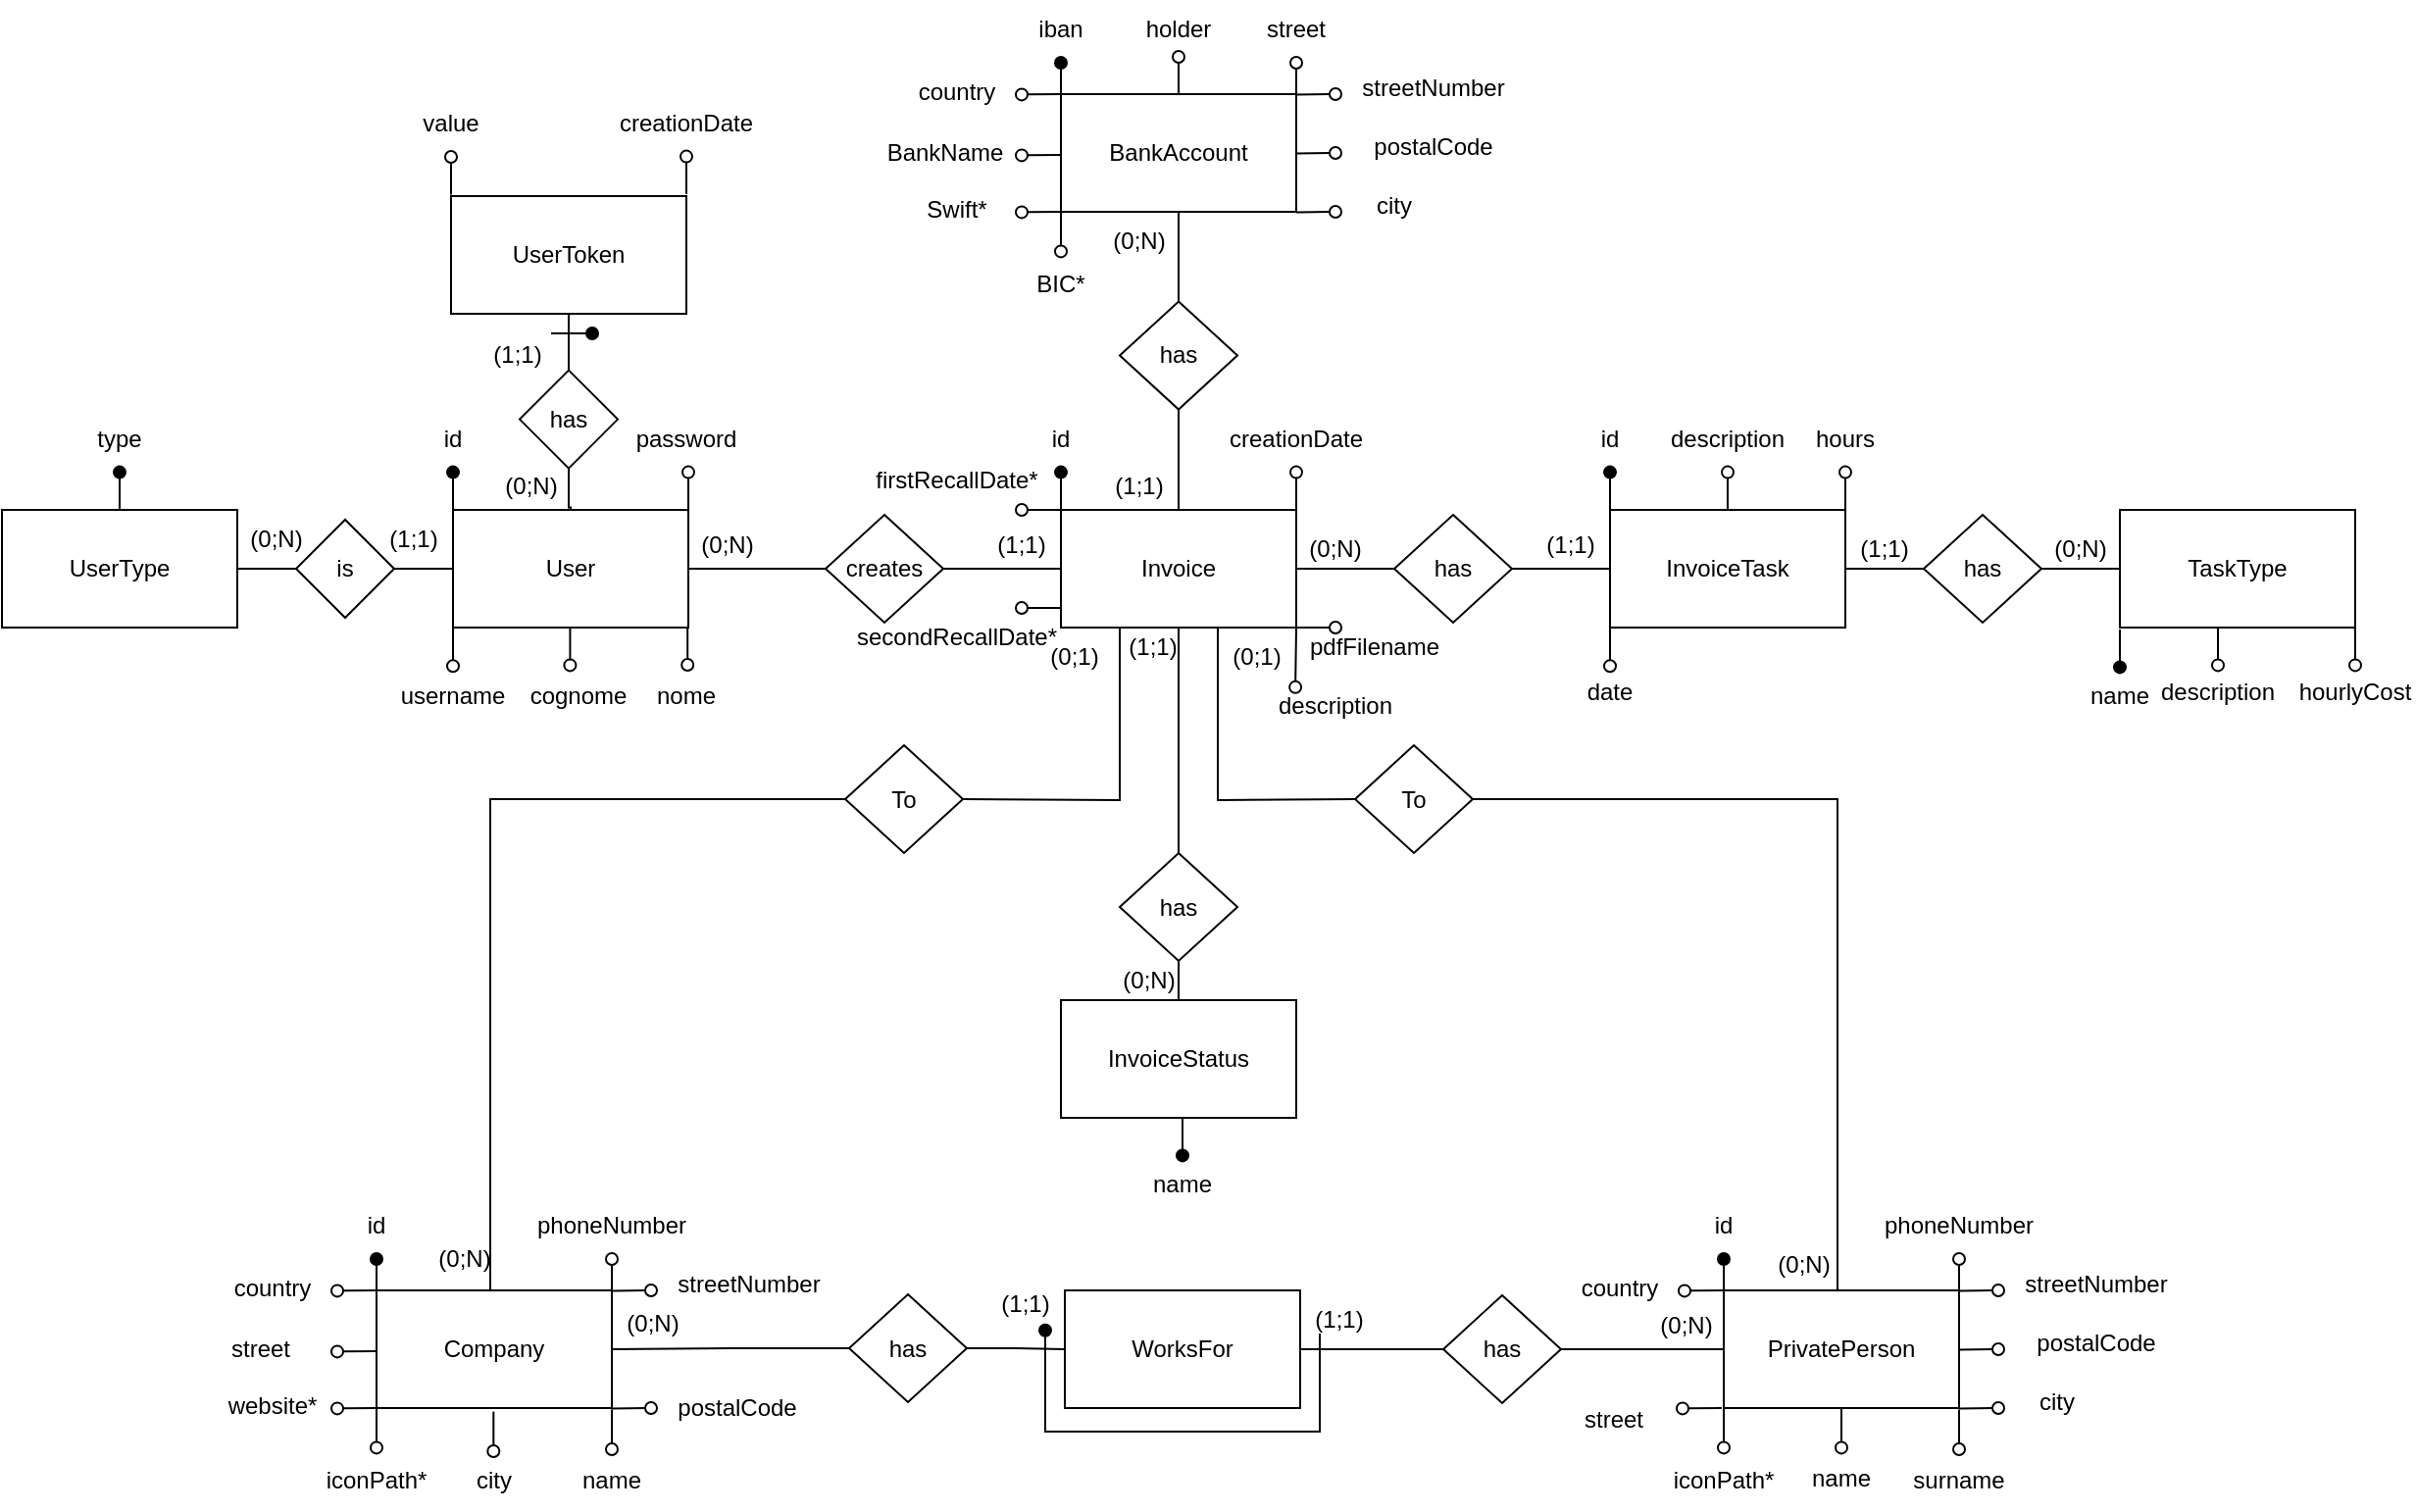 <mxfile version="20.4.0" type="device"><diagram id="39ccf6pMb1lIt7YczoXp" name="Page-1"><mxGraphModel dx="2118" dy="1156" grid="0" gridSize="10" guides="1" tooltips="1" connect="1" arrows="1" fold="1" page="0" pageScale="1" pageWidth="827" pageHeight="1169" math="0" shadow="0"><root><mxCell id="0"/><mxCell id="1" parent="0"/><mxCell id="br3mwQHxHG1i1GsJMG1j-62" value="" style="endArrow=oval;html=1;rounded=0;startArrow=none;startFill=0;endFill=1;" parent="1" edge="1"><mxGeometry width="50" height="50" relative="1" as="geometry"><mxPoint x="240" y="1.137e-13" as="sourcePoint"/><mxPoint x="240" y="-19.2" as="targetPoint"/></mxGeometry></mxCell><mxCell id="br3mwQHxHG1i1GsJMG1j-63" value="id" style="text;html=1;strokeColor=none;fillColor=none;align=center;verticalAlign=middle;whiteSpace=wrap;rounded=0;" parent="1" vertex="1"><mxGeometry x="210" y="-51.2" width="60" height="30" as="geometry"/></mxCell><mxCell id="br3mwQHxHG1i1GsJMG1j-64" value="" style="endArrow=oval;html=1;rounded=0;startArrow=none;startFill=0;endFill=0;" parent="1" edge="1"><mxGeometry width="50" height="50" relative="1" as="geometry"><mxPoint x="300" y="1.137e-13" as="sourcePoint"/><mxPoint x="300" y="-19.2" as="targetPoint"/></mxGeometry></mxCell><mxCell id="br3mwQHxHG1i1GsJMG1j-65" value="description" style="text;html=1;strokeColor=none;fillColor=none;align=center;verticalAlign=middle;whiteSpace=wrap;rounded=0;" parent="1" vertex="1"><mxGeometry x="270" y="-51.2" width="60" height="30" as="geometry"/></mxCell><mxCell id="br3mwQHxHG1i1GsJMG1j-66" value="" style="endArrow=oval;html=1;rounded=0;startArrow=none;startFill=0;endFill=0;" parent="1" edge="1"><mxGeometry width="50" height="50" relative="1" as="geometry"><mxPoint x="360.0" y="1.137e-13" as="sourcePoint"/><mxPoint x="360.0" y="-19.2" as="targetPoint"/></mxGeometry></mxCell><mxCell id="br3mwQHxHG1i1GsJMG1j-67" value="hours" style="text;html=1;strokeColor=none;fillColor=none;align=center;verticalAlign=middle;whiteSpace=wrap;rounded=0;" parent="1" vertex="1"><mxGeometry x="330" y="-51.2" width="60" height="30" as="geometry"/></mxCell><mxCell id="br3mwQHxHG1i1GsJMG1j-1" value="User" style="rounded=0;whiteSpace=wrap;html=1;" parent="1" vertex="1"><mxGeometry x="-350" width="120" height="60" as="geometry"/></mxCell><mxCell id="br3mwQHxHG1i1GsJMG1j-2" value="Invoice" style="rounded=0;whiteSpace=wrap;html=1;" parent="1" vertex="1"><mxGeometry x="-40" width="120" height="60" as="geometry"/></mxCell><mxCell id="br3mwQHxHG1i1GsJMG1j-83" value="" style="edgeStyle=orthogonalEdgeStyle;rounded=0;orthogonalLoop=1;jettySize=auto;html=1;startArrow=none;startFill=0;endArrow=none;endFill=0;" parent="1" source="br3mwQHxHG1i1GsJMG1j-5" target="br3mwQHxHG1i1GsJMG1j-81" edge="1"><mxGeometry relative="1" as="geometry"/></mxCell><mxCell id="br3mwQHxHG1i1GsJMG1j-5" value="TaskType" style="rounded=0;whiteSpace=wrap;html=1;" parent="1" vertex="1"><mxGeometry x="500" width="120" height="60" as="geometry"/></mxCell><mxCell id="br3mwQHxHG1i1GsJMG1j-8" value="BankAccount" style="rounded=0;whiteSpace=wrap;html=1;" parent="1" vertex="1"><mxGeometry x="-40" y="-212" width="120" height="60" as="geometry"/></mxCell><mxCell id="br3mwQHxHG1i1GsJMG1j-84" value="" style="edgeStyle=orthogonalEdgeStyle;rounded=0;orthogonalLoop=1;jettySize=auto;html=1;startArrow=none;startFill=0;endArrow=none;endFill=0;" parent="1" source="br3mwQHxHG1i1GsJMG1j-11" target="br3mwQHxHG1i1GsJMG1j-81" edge="1"><mxGeometry relative="1" as="geometry"/></mxCell><mxCell id="br3mwQHxHG1i1GsJMG1j-11" value="InvoiceTask" style="rounded=0;whiteSpace=wrap;html=1;" parent="1" vertex="1"><mxGeometry x="240" width="120" height="60" as="geometry"/></mxCell><mxCell id="br3mwQHxHG1i1GsJMG1j-15" value="UserType" style="rounded=0;whiteSpace=wrap;html=1;" parent="1" vertex="1"><mxGeometry x="-580" width="120" height="60" as="geometry"/></mxCell><mxCell id="br3mwQHxHG1i1GsJMG1j-38" value="" style="edgeStyle=orthogonalEdgeStyle;rounded=0;orthogonalLoop=1;jettySize=auto;html=1;startArrow=none;startFill=0;endArrow=none;endFill=0;" parent="1" source="br3mwQHxHG1i1GsJMG1j-17" target="br3mwQHxHG1i1GsJMG1j-33" edge="1"><mxGeometry relative="1" as="geometry"/></mxCell><mxCell id="br3mwQHxHG1i1GsJMG1j-17" value="UserToken" style="rounded=0;whiteSpace=wrap;html=1;" parent="1" vertex="1"><mxGeometry x="-351" y="-160" width="120" height="60" as="geometry"/></mxCell><mxCell id="br3mwQHxHG1i1GsJMG1j-23" value="" style="endArrow=none;html=1;rounded=0;startArrow=oval;startFill=1;endFill=0;" parent="1" edge="1"><mxGeometry width="50" height="50" relative="1" as="geometry"><mxPoint x="-279" y="-90" as="sourcePoint"/><mxPoint x="-300" y="-90" as="targetPoint"/><Array as="points"/></mxGeometry></mxCell><mxCell id="br3mwQHxHG1i1GsJMG1j-24" value="" style="endArrow=oval;html=1;rounded=0;startArrow=none;startFill=0;endFill=0;" parent="1" edge="1"><mxGeometry width="50" height="50" relative="1" as="geometry"><mxPoint x="-351" y="-160.8" as="sourcePoint"/><mxPoint x="-351" y="-180" as="targetPoint"/></mxGeometry></mxCell><mxCell id="br3mwQHxHG1i1GsJMG1j-25" value="value" style="text;html=1;strokeColor=none;fillColor=none;align=center;verticalAlign=middle;whiteSpace=wrap;rounded=0;" parent="1" vertex="1"><mxGeometry x="-381" y="-212" width="60" height="30" as="geometry"/></mxCell><mxCell id="br3mwQHxHG1i1GsJMG1j-26" value="" style="endArrow=oval;html=1;rounded=0;startArrow=none;startFill=0;endFill=0;" parent="1" edge="1"><mxGeometry width="50" height="50" relative="1" as="geometry"><mxPoint x="-231" y="-161.0" as="sourcePoint"/><mxPoint x="-231" y="-180.2" as="targetPoint"/></mxGeometry></mxCell><mxCell id="br3mwQHxHG1i1GsJMG1j-27" value="creationDate" style="text;html=1;strokeColor=none;fillColor=none;align=center;verticalAlign=middle;whiteSpace=wrap;rounded=0;" parent="1" vertex="1"><mxGeometry x="-261" y="-212.2" width="60" height="30" as="geometry"/></mxCell><mxCell id="br3mwQHxHG1i1GsJMG1j-28" value="" style="endArrow=oval;html=1;rounded=0;startArrow=none;startFill=0;endFill=1;" parent="1" edge="1"><mxGeometry width="50" height="50" relative="1" as="geometry"><mxPoint x="-520" y="5.684e-14" as="sourcePoint"/><mxPoint x="-520" y="-19.2" as="targetPoint"/></mxGeometry></mxCell><mxCell id="br3mwQHxHG1i1GsJMG1j-29" value="type" style="text;html=1;strokeColor=none;fillColor=none;align=center;verticalAlign=middle;whiteSpace=wrap;rounded=0;" parent="1" vertex="1"><mxGeometry x="-550" y="-51.2" width="60" height="30" as="geometry"/></mxCell><mxCell id="br3mwQHxHG1i1GsJMG1j-31" value="" style="edgeStyle=orthogonalEdgeStyle;rounded=0;orthogonalLoop=1;jettySize=auto;html=1;startArrow=none;startFill=0;endArrow=none;endFill=0;" parent="1" source="br3mwQHxHG1i1GsJMG1j-30" target="br3mwQHxHG1i1GsJMG1j-15" edge="1"><mxGeometry relative="1" as="geometry"/></mxCell><mxCell id="br3mwQHxHG1i1GsJMG1j-32" value="" style="edgeStyle=orthogonalEdgeStyle;rounded=0;orthogonalLoop=1;jettySize=auto;html=1;startArrow=none;startFill=0;endArrow=none;endFill=0;" parent="1" source="br3mwQHxHG1i1GsJMG1j-30" target="br3mwQHxHG1i1GsJMG1j-1" edge="1"><mxGeometry relative="1" as="geometry"/></mxCell><mxCell id="br3mwQHxHG1i1GsJMG1j-30" value="is" style="rhombus;whiteSpace=wrap;html=1;" parent="1" vertex="1"><mxGeometry x="-430" y="5" width="50" height="50" as="geometry"/></mxCell><mxCell id="br3mwQHxHG1i1GsJMG1j-34" value="" style="edgeStyle=orthogonalEdgeStyle;rounded=0;orthogonalLoop=1;jettySize=auto;html=1;startArrow=none;startFill=0;endArrow=none;endFill=0;" parent="1" source="br3mwQHxHG1i1GsJMG1j-33" target="br3mwQHxHG1i1GsJMG1j-1" edge="1"><mxGeometry relative="1" as="geometry"/></mxCell><mxCell id="br3mwQHxHG1i1GsJMG1j-33" value="has" style="rhombus;whiteSpace=wrap;html=1;" parent="1" vertex="1"><mxGeometry x="-316" y="-71.2" width="50" height="50" as="geometry"/></mxCell><mxCell id="br3mwQHxHG1i1GsJMG1j-39" value="" style="endArrow=oval;html=1;rounded=0;startArrow=none;startFill=0;endFill=1;" parent="1" edge="1"><mxGeometry width="50" height="50" relative="1" as="geometry"><mxPoint x="-350" y="5.684e-14" as="sourcePoint"/><mxPoint x="-350" y="-19.2" as="targetPoint"/></mxGeometry></mxCell><mxCell id="br3mwQHxHG1i1GsJMG1j-40" value="id" style="text;html=1;strokeColor=none;fillColor=none;align=center;verticalAlign=middle;whiteSpace=wrap;rounded=0;" parent="1" vertex="1"><mxGeometry x="-380" y="-51.2" width="60" height="30" as="geometry"/></mxCell><mxCell id="br3mwQHxHG1i1GsJMG1j-41" value="" style="endArrow=oval;html=1;rounded=0;startArrow=none;startFill=0;endFill=0;" parent="1" edge="1"><mxGeometry width="50" height="50" relative="1" as="geometry"><mxPoint x="-230" y="5.684e-14" as="sourcePoint"/><mxPoint x="-230" y="-19.2" as="targetPoint"/></mxGeometry></mxCell><mxCell id="br3mwQHxHG1i1GsJMG1j-42" value="password" style="text;html=1;strokeColor=none;fillColor=none;align=center;verticalAlign=middle;whiteSpace=wrap;rounded=0;" parent="1" vertex="1"><mxGeometry x="-261" y="-51.2" width="60" height="30" as="geometry"/></mxCell><mxCell id="br3mwQHxHG1i1GsJMG1j-43" value="" style="endArrow=none;html=1;rounded=0;startArrow=oval;startFill=0;endFill=0;" parent="1" edge="1"><mxGeometry width="50" height="50" relative="1" as="geometry"><mxPoint x="-350" y="79.6" as="sourcePoint"/><mxPoint x="-350" y="60.4" as="targetPoint"/></mxGeometry></mxCell><mxCell id="br3mwQHxHG1i1GsJMG1j-44" value="username" style="text;html=1;strokeColor=none;fillColor=none;align=center;verticalAlign=middle;whiteSpace=wrap;rounded=0;" parent="1" vertex="1"><mxGeometry x="-380" y="80.0" width="60" height="30" as="geometry"/></mxCell><mxCell id="br3mwQHxHG1i1GsJMG1j-45" value="" style="endArrow=none;html=1;rounded=0;startArrow=oval;startFill=0;endFill=0;" parent="1" edge="1"><mxGeometry width="50" height="50" relative="1" as="geometry"><mxPoint x="-230.4" y="79.0" as="sourcePoint"/><mxPoint x="-230.4" y="59.8" as="targetPoint"/></mxGeometry></mxCell><mxCell id="br3mwQHxHG1i1GsJMG1j-46" value="nome" style="text;html=1;strokeColor=none;fillColor=none;align=center;verticalAlign=middle;whiteSpace=wrap;rounded=0;" parent="1" vertex="1"><mxGeometry x="-261" y="80.0" width="60" height="30" as="geometry"/></mxCell><mxCell id="br3mwQHxHG1i1GsJMG1j-49" value="" style="endArrow=none;html=1;rounded=0;startArrow=oval;startFill=0;endFill=0;" parent="1" edge="1"><mxGeometry width="50" height="50" relative="1" as="geometry"><mxPoint x="-290.29" y="79.2" as="sourcePoint"/><mxPoint x="-290.29" y="60.0" as="targetPoint"/></mxGeometry></mxCell><mxCell id="br3mwQHxHG1i1GsJMG1j-50" value="cognome" style="text;html=1;strokeColor=none;fillColor=none;align=center;verticalAlign=middle;whiteSpace=wrap;rounded=0;" parent="1" vertex="1"><mxGeometry x="-316" y="80.0" width="60" height="30" as="geometry"/></mxCell><mxCell id="br3mwQHxHG1i1GsJMG1j-51" value="" style="endArrow=oval;html=1;rounded=0;startArrow=none;startFill=0;endFill=1;" parent="1" edge="1"><mxGeometry width="50" height="50" relative="1" as="geometry"><mxPoint x="-40" y="1.137e-13" as="sourcePoint"/><mxPoint x="-40" y="-19.2" as="targetPoint"/></mxGeometry></mxCell><mxCell id="br3mwQHxHG1i1GsJMG1j-52" value="id" style="text;html=1;strokeColor=none;fillColor=none;align=center;verticalAlign=middle;whiteSpace=wrap;rounded=0;" parent="1" vertex="1"><mxGeometry x="-70" y="-51.2" width="60" height="30" as="geometry"/></mxCell><mxCell id="br3mwQHxHG1i1GsJMG1j-53" value="" style="endArrow=oval;html=1;rounded=0;startArrow=none;startFill=0;endFill=0;" parent="1" edge="1"><mxGeometry width="50" height="50" relative="1" as="geometry"><mxPoint x="80" y="1.137e-13" as="sourcePoint"/><mxPoint x="80" y="-19.2" as="targetPoint"/></mxGeometry></mxCell><mxCell id="br3mwQHxHG1i1GsJMG1j-54" value="creationDate" style="text;html=1;strokeColor=none;fillColor=none;align=center;verticalAlign=middle;whiteSpace=wrap;rounded=0;" parent="1" vertex="1"><mxGeometry x="50" y="-51.2" width="60" height="30" as="geometry"/></mxCell><mxCell id="br3mwQHxHG1i1GsJMG1j-60" value="" style="edgeStyle=orthogonalEdgeStyle;rounded=0;orthogonalLoop=1;jettySize=auto;html=1;startArrow=none;startFill=0;endArrow=none;endFill=0;" parent="1" source="br3mwQHxHG1i1GsJMG1j-59" target="br3mwQHxHG1i1GsJMG1j-1" edge="1"><mxGeometry relative="1" as="geometry"/></mxCell><mxCell id="br3mwQHxHG1i1GsJMG1j-61" value="" style="edgeStyle=orthogonalEdgeStyle;rounded=0;orthogonalLoop=1;jettySize=auto;html=1;startArrow=none;startFill=0;endArrow=none;endFill=0;" parent="1" source="br3mwQHxHG1i1GsJMG1j-59" target="br3mwQHxHG1i1GsJMG1j-2" edge="1"><mxGeometry relative="1" as="geometry"/></mxCell><mxCell id="br3mwQHxHG1i1GsJMG1j-59" value="creates" style="rhombus;whiteSpace=wrap;html=1;" parent="1" vertex="1"><mxGeometry x="-160" y="2.5" width="60" height="55" as="geometry"/></mxCell><mxCell id="br3mwQHxHG1i1GsJMG1j-68" value="" style="endArrow=none;html=1;rounded=0;startArrow=oval;startFill=0;endFill=0;" parent="1" edge="1"><mxGeometry width="50" height="50" relative="1" as="geometry"><mxPoint x="240.0" y="79.6" as="sourcePoint"/><mxPoint x="240.0" y="60.4" as="targetPoint"/></mxGeometry></mxCell><mxCell id="br3mwQHxHG1i1GsJMG1j-69" value="date" style="text;html=1;strokeColor=none;fillColor=none;align=center;verticalAlign=middle;whiteSpace=wrap;rounded=0;" parent="1" vertex="1"><mxGeometry x="210" y="78" width="60" height="30" as="geometry"/></mxCell><mxCell id="br3mwQHxHG1i1GsJMG1j-72" value="" style="edgeStyle=orthogonalEdgeStyle;rounded=0;orthogonalLoop=1;jettySize=auto;html=1;startArrow=none;startFill=0;endArrow=none;endFill=0;" parent="1" source="br3mwQHxHG1i1GsJMG1j-71" target="br3mwQHxHG1i1GsJMG1j-2" edge="1"><mxGeometry relative="1" as="geometry"/></mxCell><mxCell id="br3mwQHxHG1i1GsJMG1j-73" value="" style="edgeStyle=orthogonalEdgeStyle;rounded=0;orthogonalLoop=1;jettySize=auto;html=1;startArrow=none;startFill=0;endArrow=none;endFill=0;" parent="1" source="br3mwQHxHG1i1GsJMG1j-71" target="br3mwQHxHG1i1GsJMG1j-11" edge="1"><mxGeometry relative="1" as="geometry"/></mxCell><mxCell id="br3mwQHxHG1i1GsJMG1j-71" value="has" style="rhombus;whiteSpace=wrap;html=1;" parent="1" vertex="1"><mxGeometry x="130" y="2.5" width="60" height="55" as="geometry"/></mxCell><mxCell id="br3mwQHxHG1i1GsJMG1j-74" value="" style="endArrow=none;html=1;rounded=0;startArrow=oval;startFill=1;endFill=0;" parent="1" edge="1"><mxGeometry width="50" height="50" relative="1" as="geometry"><mxPoint x="500.0" y="80.2" as="sourcePoint"/><mxPoint x="500.0" y="61.0" as="targetPoint"/></mxGeometry></mxCell><mxCell id="br3mwQHxHG1i1GsJMG1j-75" value="name" style="text;html=1;strokeColor=none;fillColor=none;align=center;verticalAlign=middle;whiteSpace=wrap;rounded=0;" parent="1" vertex="1"><mxGeometry x="470" y="80" width="60" height="30" as="geometry"/></mxCell><mxCell id="br3mwQHxHG1i1GsJMG1j-77" value="" style="endArrow=none;html=1;rounded=0;startArrow=oval;startFill=0;endFill=0;" parent="1" edge="1"><mxGeometry width="50" height="50" relative="1" as="geometry"><mxPoint x="550.0" y="79.2" as="sourcePoint"/><mxPoint x="550.0" y="60" as="targetPoint"/></mxGeometry></mxCell><mxCell id="br3mwQHxHG1i1GsJMG1j-78" value="description" style="text;html=1;strokeColor=none;fillColor=none;align=center;verticalAlign=middle;whiteSpace=wrap;rounded=0;" parent="1" vertex="1"><mxGeometry x="520" y="78" width="60" height="30" as="geometry"/></mxCell><mxCell id="br3mwQHxHG1i1GsJMG1j-79" value="" style="endArrow=none;html=1;rounded=0;startArrow=oval;startFill=0;endFill=0;" parent="1" edge="1"><mxGeometry width="50" height="50" relative="1" as="geometry"><mxPoint x="620.0" y="79.2" as="sourcePoint"/><mxPoint x="620.0" y="60" as="targetPoint"/></mxGeometry></mxCell><mxCell id="br3mwQHxHG1i1GsJMG1j-80" value="hourlyCost" style="text;html=1;strokeColor=none;fillColor=none;align=center;verticalAlign=middle;whiteSpace=wrap;rounded=0;" parent="1" vertex="1"><mxGeometry x="590" y="78" width="60" height="30" as="geometry"/></mxCell><mxCell id="br3mwQHxHG1i1GsJMG1j-81" value="has" style="rhombus;whiteSpace=wrap;html=1;" parent="1" vertex="1"><mxGeometry x="400" y="2.5" width="60" height="55" as="geometry"/></mxCell><mxCell id="br3mwQHxHG1i1GsJMG1j-91" value="" style="endArrow=oval;html=1;rounded=0;startArrow=none;startFill=0;endFill=1;" parent="1" edge="1"><mxGeometry width="50" height="50" relative="1" as="geometry"><mxPoint x="-40" y="-208.8" as="sourcePoint"/><mxPoint x="-40" y="-228.0" as="targetPoint"/></mxGeometry></mxCell><mxCell id="br3mwQHxHG1i1GsJMG1j-92" value="iban" style="text;html=1;strokeColor=none;fillColor=none;align=center;verticalAlign=middle;whiteSpace=wrap;rounded=0;" parent="1" vertex="1"><mxGeometry x="-70" y="-260" width="60" height="30" as="geometry"/></mxCell><mxCell id="br3mwQHxHG1i1GsJMG1j-93" value="" style="endArrow=oval;html=1;rounded=0;startArrow=none;startFill=0;endFill=0;" parent="1" edge="1"><mxGeometry width="50" height="50" relative="1" as="geometry"><mxPoint x="20" y="-211.8" as="sourcePoint"/><mxPoint x="20" y="-231.0" as="targetPoint"/></mxGeometry></mxCell><mxCell id="br3mwQHxHG1i1GsJMG1j-94" value="holder" style="text;html=1;strokeColor=none;fillColor=none;align=center;verticalAlign=middle;whiteSpace=wrap;rounded=0;" parent="1" vertex="1"><mxGeometry x="-10" y="-260" width="60" height="30" as="geometry"/></mxCell><mxCell id="br3mwQHxHG1i1GsJMG1j-95" value="" style="endArrow=oval;html=1;rounded=0;startArrow=none;startFill=0;endFill=0;" parent="1" edge="1"><mxGeometry width="50" height="50" relative="1" as="geometry"><mxPoint x="80.0" y="-208.8" as="sourcePoint"/><mxPoint x="80.0" y="-228.0" as="targetPoint"/></mxGeometry></mxCell><mxCell id="br3mwQHxHG1i1GsJMG1j-96" value="street" style="text;html=1;strokeColor=none;fillColor=none;align=center;verticalAlign=middle;whiteSpace=wrap;rounded=0;" parent="1" vertex="1"><mxGeometry x="50" y="-260" width="60" height="30" as="geometry"/></mxCell><mxCell id="br3mwQHxHG1i1GsJMG1j-97" value="" style="endArrow=oval;html=1;rounded=0;startArrow=none;startFill=0;endFill=0;" parent="1" edge="1"><mxGeometry width="50" height="50" relative="1" as="geometry"><mxPoint x="80.0" y="-211.8" as="sourcePoint"/><mxPoint x="100" y="-212" as="targetPoint"/></mxGeometry></mxCell><mxCell id="br3mwQHxHG1i1GsJMG1j-98" value="streetNumber" style="text;html=1;strokeColor=none;fillColor=none;align=center;verticalAlign=middle;whiteSpace=wrap;rounded=0;" parent="1" vertex="1"><mxGeometry x="120" y="-230" width="60" height="30" as="geometry"/></mxCell><mxCell id="br3mwQHxHG1i1GsJMG1j-99" value="" style="endArrow=oval;html=1;rounded=0;startArrow=none;startFill=0;endFill=0;" parent="1" edge="1"><mxGeometry width="50" height="50" relative="1" as="geometry"><mxPoint x="80.0" y="-151.8" as="sourcePoint"/><mxPoint x="100" y="-152" as="targetPoint"/></mxGeometry></mxCell><mxCell id="br3mwQHxHG1i1GsJMG1j-100" value="city" style="text;html=1;strokeColor=none;fillColor=none;align=center;verticalAlign=middle;whiteSpace=wrap;rounded=0;" parent="1" vertex="1"><mxGeometry x="100" y="-170" width="60" height="30" as="geometry"/></mxCell><mxCell id="br3mwQHxHG1i1GsJMG1j-101" value="" style="endArrow=oval;html=1;rounded=0;startArrow=none;startFill=0;endFill=0;" parent="1" edge="1"><mxGeometry width="50" height="50" relative="1" as="geometry"><mxPoint x="80.0" y="-181.8" as="sourcePoint"/><mxPoint x="100" y="-182" as="targetPoint"/></mxGeometry></mxCell><mxCell id="br3mwQHxHG1i1GsJMG1j-102" value="postalCode" style="text;html=1;strokeColor=none;fillColor=none;align=center;verticalAlign=middle;whiteSpace=wrap;rounded=0;" parent="1" vertex="1"><mxGeometry x="120" y="-200" width="60" height="30" as="geometry"/></mxCell><mxCell id="br3mwQHxHG1i1GsJMG1j-103" value="" style="endArrow=none;html=1;rounded=0;startArrow=oval;startFill=0;endFill=0;" parent="1" edge="1"><mxGeometry width="50" height="50" relative="1" as="geometry"><mxPoint x="-60.0" y="-211.8" as="sourcePoint"/><mxPoint x="-40" y="-212" as="targetPoint"/></mxGeometry></mxCell><mxCell id="br3mwQHxHG1i1GsJMG1j-104" value="country" style="text;html=1;strokeColor=none;fillColor=none;align=center;verticalAlign=middle;whiteSpace=wrap;rounded=0;" parent="1" vertex="1"><mxGeometry x="-123" y="-228" width="60" height="30" as="geometry"/></mxCell><mxCell id="br3mwQHxHG1i1GsJMG1j-105" value="" style="endArrow=none;html=1;rounded=0;startArrow=oval;startFill=0;endFill=0;" parent="1" edge="1"><mxGeometry width="50" height="50" relative="1" as="geometry"><mxPoint x="-60.0" y="-151.8" as="sourcePoint"/><mxPoint x="-40" y="-152" as="targetPoint"/></mxGeometry></mxCell><mxCell id="br3mwQHxHG1i1GsJMG1j-106" value="Swift*" style="text;html=1;strokeColor=none;fillColor=none;align=center;verticalAlign=middle;whiteSpace=wrap;rounded=0;" parent="1" vertex="1"><mxGeometry x="-123" y="-168" width="60" height="30" as="geometry"/></mxCell><mxCell id="br3mwQHxHG1i1GsJMG1j-107" value="" style="endArrow=none;html=1;rounded=0;startArrow=oval;startFill=0;endFill=0;" parent="1" edge="1"><mxGeometry width="50" height="50" relative="1" as="geometry"><mxPoint x="-60.0" y="-180.8" as="sourcePoint"/><mxPoint x="-40" y="-181" as="targetPoint"/></mxGeometry></mxCell><mxCell id="br3mwQHxHG1i1GsJMG1j-108" value="BankName" style="text;html=1;strokeColor=none;fillColor=none;align=center;verticalAlign=middle;whiteSpace=wrap;rounded=0;" parent="1" vertex="1"><mxGeometry x="-129" y="-197" width="60" height="30" as="geometry"/></mxCell><mxCell id="br3mwQHxHG1i1GsJMG1j-109" value="" style="endArrow=none;html=1;rounded=0;startArrow=oval;startFill=0;endFill=0;" parent="1" edge="1"><mxGeometry width="50" height="50" relative="1" as="geometry"><mxPoint x="-40.0" y="-131.8" as="sourcePoint"/><mxPoint x="-40" y="-152" as="targetPoint"/></mxGeometry></mxCell><mxCell id="br3mwQHxHG1i1GsJMG1j-110" value="BIC*" style="text;html=1;strokeColor=none;fillColor=none;align=center;verticalAlign=middle;whiteSpace=wrap;rounded=0;" parent="1" vertex="1"><mxGeometry x="-70" y="-130" width="60" height="30" as="geometry"/></mxCell><mxCell id="br3mwQHxHG1i1GsJMG1j-112" value="" style="edgeStyle=orthogonalEdgeStyle;rounded=0;orthogonalLoop=1;jettySize=auto;html=1;startArrow=none;startFill=0;endArrow=none;endFill=0;" parent="1" source="br3mwQHxHG1i1GsJMG1j-111" target="br3mwQHxHG1i1GsJMG1j-8" edge="1"><mxGeometry relative="1" as="geometry"/></mxCell><mxCell id="br3mwQHxHG1i1GsJMG1j-113" value="" style="edgeStyle=orthogonalEdgeStyle;rounded=0;orthogonalLoop=1;jettySize=auto;html=1;startArrow=none;startFill=0;endArrow=none;endFill=0;" parent="1" source="br3mwQHxHG1i1GsJMG1j-111" target="br3mwQHxHG1i1GsJMG1j-2" edge="1"><mxGeometry relative="1" as="geometry"/></mxCell><mxCell id="br3mwQHxHG1i1GsJMG1j-111" value="has" style="rhombus;whiteSpace=wrap;html=1;" parent="1" vertex="1"><mxGeometry x="-10" y="-106.2" width="60" height="55" as="geometry"/></mxCell><mxCell id="br3mwQHxHG1i1GsJMG1j-115" value="Company" style="rounded=0;whiteSpace=wrap;html=1;" parent="1" vertex="1"><mxGeometry x="-389" y="398" width="120" height="60" as="geometry"/></mxCell><mxCell id="br3mwQHxHG1i1GsJMG1j-116" value="" style="endArrow=oval;html=1;rounded=0;startArrow=none;startFill=0;endFill=1;" parent="1" edge="1"><mxGeometry width="50" height="50" relative="1" as="geometry"><mxPoint x="-389" y="401.2" as="sourcePoint"/><mxPoint x="-389" y="382" as="targetPoint"/></mxGeometry></mxCell><mxCell id="br3mwQHxHG1i1GsJMG1j-117" value="id" style="text;html=1;strokeColor=none;fillColor=none;align=center;verticalAlign=middle;whiteSpace=wrap;rounded=0;" parent="1" vertex="1"><mxGeometry x="-419" y="350" width="60" height="30" as="geometry"/></mxCell><mxCell id="br3mwQHxHG1i1GsJMG1j-119" value="name" style="text;html=1;strokeColor=none;fillColor=none;align=center;verticalAlign=middle;whiteSpace=wrap;rounded=0;" parent="1" vertex="1"><mxGeometry x="-299" y="480" width="60" height="30" as="geometry"/></mxCell><mxCell id="br3mwQHxHG1i1GsJMG1j-120" value="" style="endArrow=oval;html=1;rounded=0;startArrow=none;startFill=0;endFill=0;" parent="1" edge="1"><mxGeometry width="50" height="50" relative="1" as="geometry"><mxPoint x="-269.0" y="401.2" as="sourcePoint"/><mxPoint x="-269.0" y="382" as="targetPoint"/></mxGeometry></mxCell><mxCell id="br3mwQHxHG1i1GsJMG1j-121" value="phoneNumber" style="text;html=1;strokeColor=none;fillColor=none;align=center;verticalAlign=middle;whiteSpace=wrap;rounded=0;" parent="1" vertex="1"><mxGeometry x="-299" y="350" width="60" height="30" as="geometry"/></mxCell><mxCell id="br3mwQHxHG1i1GsJMG1j-122" value="" style="endArrow=oval;html=1;rounded=0;startArrow=none;startFill=0;endFill=0;" parent="1" edge="1"><mxGeometry width="50" height="50" relative="1" as="geometry"><mxPoint x="-269.0" y="398.2" as="sourcePoint"/><mxPoint x="-249" y="398" as="targetPoint"/></mxGeometry></mxCell><mxCell id="br3mwQHxHG1i1GsJMG1j-123" value="streetNumber" style="text;html=1;strokeColor=none;fillColor=none;align=center;verticalAlign=middle;whiteSpace=wrap;rounded=0;" parent="1" vertex="1"><mxGeometry x="-229" y="380" width="60" height="30" as="geometry"/></mxCell><mxCell id="br3mwQHxHG1i1GsJMG1j-124" value="" style="endArrow=oval;html=1;rounded=0;startArrow=none;startFill=0;endFill=0;" parent="1" edge="1"><mxGeometry width="50" height="50" relative="1" as="geometry"><mxPoint x="-269.0" y="458.2" as="sourcePoint"/><mxPoint x="-249" y="458" as="targetPoint"/></mxGeometry></mxCell><mxCell id="br3mwQHxHG1i1GsJMG1j-125" value="city" style="text;html=1;strokeColor=none;fillColor=none;align=center;verticalAlign=middle;whiteSpace=wrap;rounded=0;" parent="1" vertex="1"><mxGeometry x="-359" y="480" width="60" height="30" as="geometry"/></mxCell><mxCell id="br3mwQHxHG1i1GsJMG1j-127" value="postalCode" style="text;html=1;strokeColor=none;fillColor=none;align=center;verticalAlign=middle;whiteSpace=wrap;rounded=0;" parent="1" vertex="1"><mxGeometry x="-235" y="443" width="60" height="30" as="geometry"/></mxCell><mxCell id="br3mwQHxHG1i1GsJMG1j-128" value="" style="endArrow=none;html=1;rounded=0;startArrow=oval;startFill=0;endFill=0;" parent="1" edge="1"><mxGeometry width="50" height="50" relative="1" as="geometry"><mxPoint x="-409.0" y="398.2" as="sourcePoint"/><mxPoint x="-389" y="398" as="targetPoint"/></mxGeometry></mxCell><mxCell id="br3mwQHxHG1i1GsJMG1j-129" value="country" style="text;html=1;strokeColor=none;fillColor=none;align=center;verticalAlign=middle;whiteSpace=wrap;rounded=0;" parent="1" vertex="1"><mxGeometry x="-472" y="382" width="60" height="30" as="geometry"/></mxCell><mxCell id="br3mwQHxHG1i1GsJMG1j-130" value="" style="endArrow=none;html=1;rounded=0;startArrow=oval;startFill=0;endFill=0;" parent="1" edge="1"><mxGeometry width="50" height="50" relative="1" as="geometry"><mxPoint x="-409.0" y="458.2" as="sourcePoint"/><mxPoint x="-389" y="458" as="targetPoint"/></mxGeometry></mxCell><mxCell id="br3mwQHxHG1i1GsJMG1j-131" value="website*" style="text;html=1;strokeColor=none;fillColor=none;align=center;verticalAlign=middle;whiteSpace=wrap;rounded=0;" parent="1" vertex="1"><mxGeometry x="-472" y="442" width="60" height="30" as="geometry"/></mxCell><mxCell id="br3mwQHxHG1i1GsJMG1j-132" value="" style="endArrow=none;html=1;rounded=0;startArrow=oval;startFill=0;endFill=0;" parent="1" edge="1"><mxGeometry width="50" height="50" relative="1" as="geometry"><mxPoint x="-409.0" y="429.2" as="sourcePoint"/><mxPoint x="-389" y="429" as="targetPoint"/></mxGeometry></mxCell><mxCell id="br3mwQHxHG1i1GsJMG1j-133" value="street" style="text;html=1;strokeColor=none;fillColor=none;align=center;verticalAlign=middle;whiteSpace=wrap;rounded=0;" parent="1" vertex="1"><mxGeometry x="-478" y="413" width="60" height="30" as="geometry"/></mxCell><mxCell id="br3mwQHxHG1i1GsJMG1j-134" value="" style="endArrow=none;html=1;rounded=0;startArrow=oval;startFill=0;endFill=0;" parent="1" edge="1"><mxGeometry width="50" height="50" relative="1" as="geometry"><mxPoint x="-389.0" y="478.2" as="sourcePoint"/><mxPoint x="-389" y="458" as="targetPoint"/></mxGeometry></mxCell><mxCell id="br3mwQHxHG1i1GsJMG1j-135" value="iconPath*" style="text;html=1;strokeColor=none;fillColor=none;align=center;verticalAlign=middle;whiteSpace=wrap;rounded=0;" parent="1" vertex="1"><mxGeometry x="-419" y="480" width="60" height="30" as="geometry"/></mxCell><mxCell id="br3mwQHxHG1i1GsJMG1j-137" value="" style="endArrow=none;html=1;rounded=0;startArrow=oval;startFill=0;endFill=0;" parent="1" edge="1"><mxGeometry width="50" height="50" relative="1" as="geometry"><mxPoint x="-269.0" y="479.0" as="sourcePoint"/><mxPoint x="-269.0" y="458.8" as="targetPoint"/></mxGeometry></mxCell><mxCell id="br3mwQHxHG1i1GsJMG1j-138" value="PrivatePerson" style="rounded=0;whiteSpace=wrap;html=1;" parent="1" vertex="1"><mxGeometry x="298" y="398" width="120" height="60" as="geometry"/></mxCell><mxCell id="br3mwQHxHG1i1GsJMG1j-139" value="" style="endArrow=oval;html=1;rounded=0;startArrow=none;startFill=0;endFill=1;" parent="1" edge="1"><mxGeometry width="50" height="50" relative="1" as="geometry"><mxPoint x="298.0" y="401.2" as="sourcePoint"/><mxPoint x="298.0" y="382" as="targetPoint"/></mxGeometry></mxCell><mxCell id="br3mwQHxHG1i1GsJMG1j-140" value="id" style="text;html=1;strokeColor=none;fillColor=none;align=center;verticalAlign=middle;whiteSpace=wrap;rounded=0;" parent="1" vertex="1"><mxGeometry x="268" y="350" width="60" height="30" as="geometry"/></mxCell><mxCell id="br3mwQHxHG1i1GsJMG1j-141" value="surname" style="text;html=1;strokeColor=none;fillColor=none;align=center;verticalAlign=middle;whiteSpace=wrap;rounded=0;" parent="1" vertex="1"><mxGeometry x="388" y="480" width="60" height="30" as="geometry"/></mxCell><mxCell id="br3mwQHxHG1i1GsJMG1j-142" value="" style="endArrow=oval;html=1;rounded=0;startArrow=none;startFill=0;endFill=0;" parent="1" edge="1"><mxGeometry width="50" height="50" relative="1" as="geometry"><mxPoint x="418.0" y="401.2" as="sourcePoint"/><mxPoint x="418.0" y="382" as="targetPoint"/></mxGeometry></mxCell><mxCell id="br3mwQHxHG1i1GsJMG1j-143" value="phoneNumber" style="text;html=1;strokeColor=none;fillColor=none;align=center;verticalAlign=middle;whiteSpace=wrap;rounded=0;" parent="1" vertex="1"><mxGeometry x="388" y="350" width="60" height="30" as="geometry"/></mxCell><mxCell id="br3mwQHxHG1i1GsJMG1j-144" value="" style="endArrow=oval;html=1;rounded=0;startArrow=none;startFill=0;endFill=0;" parent="1" edge="1"><mxGeometry width="50" height="50" relative="1" as="geometry"><mxPoint x="418.0" y="398.2" as="sourcePoint"/><mxPoint x="438" y="398" as="targetPoint"/></mxGeometry></mxCell><mxCell id="br3mwQHxHG1i1GsJMG1j-145" value="streetNumber" style="text;html=1;strokeColor=none;fillColor=none;align=center;verticalAlign=middle;whiteSpace=wrap;rounded=0;" parent="1" vertex="1"><mxGeometry x="458" y="380" width="60" height="30" as="geometry"/></mxCell><mxCell id="br3mwQHxHG1i1GsJMG1j-146" value="" style="endArrow=oval;html=1;rounded=0;startArrow=none;startFill=0;endFill=0;" parent="1" edge="1"><mxGeometry width="50" height="50" relative="1" as="geometry"><mxPoint x="418.0" y="458.2" as="sourcePoint"/><mxPoint x="438" y="458" as="targetPoint"/></mxGeometry></mxCell><mxCell id="br3mwQHxHG1i1GsJMG1j-147" value="city" style="text;html=1;strokeColor=none;fillColor=none;align=center;verticalAlign=middle;whiteSpace=wrap;rounded=0;" parent="1" vertex="1"><mxGeometry x="438" y="440" width="60" height="30" as="geometry"/></mxCell><mxCell id="br3mwQHxHG1i1GsJMG1j-148" value="" style="endArrow=oval;html=1;rounded=0;startArrow=none;startFill=0;endFill=0;" parent="1" edge="1"><mxGeometry width="50" height="50" relative="1" as="geometry"><mxPoint x="418.0" y="428.2" as="sourcePoint"/><mxPoint x="438" y="428" as="targetPoint"/></mxGeometry></mxCell><mxCell id="br3mwQHxHG1i1GsJMG1j-149" value="postalCode" style="text;html=1;strokeColor=none;fillColor=none;align=center;verticalAlign=middle;whiteSpace=wrap;rounded=0;" parent="1" vertex="1"><mxGeometry x="458" y="410" width="60" height="30" as="geometry"/></mxCell><mxCell id="br3mwQHxHG1i1GsJMG1j-150" value="" style="endArrow=none;html=1;rounded=0;startArrow=oval;startFill=0;endFill=0;" parent="1" edge="1"><mxGeometry width="50" height="50" relative="1" as="geometry"><mxPoint x="278.0" y="398.2" as="sourcePoint"/><mxPoint x="298.0" y="398" as="targetPoint"/></mxGeometry></mxCell><mxCell id="br3mwQHxHG1i1GsJMG1j-151" value="country" style="text;html=1;strokeColor=none;fillColor=none;align=center;verticalAlign=middle;whiteSpace=wrap;rounded=0;" parent="1" vertex="1"><mxGeometry x="215" y="382" width="60" height="30" as="geometry"/></mxCell><mxCell id="br3mwQHxHG1i1GsJMG1j-154" value="" style="endArrow=none;html=1;rounded=0;startArrow=oval;startFill=0;endFill=0;" parent="1" edge="1"><mxGeometry width="50" height="50" relative="1" as="geometry"><mxPoint x="277.0" y="458.2" as="sourcePoint"/><mxPoint x="297.0" y="458" as="targetPoint"/></mxGeometry></mxCell><mxCell id="br3mwQHxHG1i1GsJMG1j-155" value="street" style="text;html=1;strokeColor=none;fillColor=none;align=center;verticalAlign=middle;whiteSpace=wrap;rounded=0;" parent="1" vertex="1"><mxGeometry x="212" y="449.2" width="60" height="30" as="geometry"/></mxCell><mxCell id="br3mwQHxHG1i1GsJMG1j-156" value="" style="endArrow=none;html=1;rounded=0;startArrow=oval;startFill=0;endFill=0;" parent="1" edge="1"><mxGeometry width="50" height="50" relative="1" as="geometry"><mxPoint x="298.0" y="478.2" as="sourcePoint"/><mxPoint x="298.0" y="458" as="targetPoint"/></mxGeometry></mxCell><mxCell id="br3mwQHxHG1i1GsJMG1j-157" value="iconPath*" style="text;html=1;strokeColor=none;fillColor=none;align=center;verticalAlign=middle;whiteSpace=wrap;rounded=0;" parent="1" vertex="1"><mxGeometry x="268" y="480" width="60" height="30" as="geometry"/></mxCell><mxCell id="br3mwQHxHG1i1GsJMG1j-158" value="" style="endArrow=none;html=1;rounded=0;startArrow=oval;startFill=0;endFill=0;" parent="1" edge="1"><mxGeometry width="50" height="50" relative="1" as="geometry"><mxPoint x="418.0" y="479.0" as="sourcePoint"/><mxPoint x="418" y="458.8" as="targetPoint"/></mxGeometry></mxCell><mxCell id="br3mwQHxHG1i1GsJMG1j-159" value="name" style="text;html=1;strokeColor=none;fillColor=none;align=center;verticalAlign=middle;whiteSpace=wrap;rounded=0;" parent="1" vertex="1"><mxGeometry x="328" y="479.2" width="60" height="30" as="geometry"/></mxCell><mxCell id="br3mwQHxHG1i1GsJMG1j-160" value="" style="endArrow=none;html=1;rounded=0;startArrow=oval;startFill=0;endFill=0;" parent="1" edge="1"><mxGeometry width="50" height="50" relative="1" as="geometry"><mxPoint x="358.0" y="478.2" as="sourcePoint"/><mxPoint x="358" y="458.0" as="targetPoint"/></mxGeometry></mxCell><mxCell id="br3mwQHxHG1i1GsJMG1j-161" value="" style="endArrow=none;html=1;rounded=0;startArrow=oval;startFill=0;endFill=0;" parent="1" edge="1"><mxGeometry width="50" height="50" relative="1" as="geometry"><mxPoint x="-329.34" y="480.0" as="sourcePoint"/><mxPoint x="-329.34" y="459.8" as="targetPoint"/></mxGeometry></mxCell><mxCell id="br3mwQHxHG1i1GsJMG1j-172" value="" style="edgeStyle=orthogonalEdgeStyle;rounded=0;orthogonalLoop=1;jettySize=auto;html=1;startArrow=none;startFill=0;endArrow=none;endFill=0;entryX=0.5;entryY=0;entryDx=0;entryDy=0;" parent="1" source="br3mwQHxHG1i1GsJMG1j-169" target="br3mwQHxHG1i1GsJMG1j-115" edge="1"><mxGeometry relative="1" as="geometry"><Array as="points"><mxPoint x="-331" y="148"/></Array></mxGeometry></mxCell><mxCell id="br3mwQHxHG1i1GsJMG1j-169" value="To" style="rhombus;whiteSpace=wrap;html=1;" parent="1" vertex="1"><mxGeometry x="-150" y="120" width="60" height="55" as="geometry"/></mxCell><mxCell id="br3mwQHxHG1i1GsJMG1j-174" value="" style="edgeStyle=orthogonalEdgeStyle;rounded=0;orthogonalLoop=1;jettySize=auto;html=1;startArrow=none;startFill=0;endArrow=none;endFill=0;entryX=0.5;entryY=0;entryDx=0;entryDy=0;" parent="1" source="br3mwQHxHG1i1GsJMG1j-173" target="br3mwQHxHG1i1GsJMG1j-138" edge="1"><mxGeometry relative="1" as="geometry"><Array as="points"><mxPoint x="356" y="148"/></Array></mxGeometry></mxCell><mxCell id="br3mwQHxHG1i1GsJMG1j-173" value="To" style="rhombus;whiteSpace=wrap;html=1;" parent="1" vertex="1"><mxGeometry x="110" y="120" width="60" height="55" as="geometry"/></mxCell><mxCell id="br3mwQHxHG1i1GsJMG1j-175" value="" style="endArrow=none;html=1;rounded=0;exitX=1;exitY=0.5;exitDx=0;exitDy=0;entryX=0.25;entryY=1;entryDx=0;entryDy=0;" parent="1" source="br3mwQHxHG1i1GsJMG1j-169" target="br3mwQHxHG1i1GsJMG1j-2" edge="1"><mxGeometry width="50" height="50" relative="1" as="geometry"><mxPoint x="-30" y="130" as="sourcePoint"/><mxPoint x="20" y="80" as="targetPoint"/><Array as="points"><mxPoint x="-10" y="148"/></Array></mxGeometry></mxCell><mxCell id="br3mwQHxHG1i1GsJMG1j-176" value="" style="endArrow=none;html=1;rounded=0;exitX=0;exitY=0.5;exitDx=0;exitDy=0;entryX=0.25;entryY=1;entryDx=0;entryDy=0;" parent="1" source="br3mwQHxHG1i1GsJMG1j-173" edge="1"><mxGeometry width="50" height="50" relative="1" as="geometry"><mxPoint x="-40" y="147.5" as="sourcePoint"/><mxPoint x="40" y="60" as="targetPoint"/><Array as="points"><mxPoint x="40" y="148"/></Array></mxGeometry></mxCell><mxCell id="br3mwQHxHG1i1GsJMG1j-177" value="(0;N)" style="text;html=1;strokeColor=none;fillColor=none;align=center;verticalAlign=middle;whiteSpace=wrap;rounded=0;" parent="1" vertex="1"><mxGeometry x="-470" width="60" height="30" as="geometry"/></mxCell><mxCell id="br3mwQHxHG1i1GsJMG1j-178" value="(1;1)" style="text;html=1;strokeColor=none;fillColor=none;align=center;verticalAlign=middle;whiteSpace=wrap;rounded=0;" parent="1" vertex="1"><mxGeometry x="-400" width="60" height="30" as="geometry"/></mxCell><mxCell id="br3mwQHxHG1i1GsJMG1j-179" value="(0;N)" style="text;html=1;strokeColor=none;fillColor=none;align=center;verticalAlign=middle;whiteSpace=wrap;rounded=0;" parent="1" vertex="1"><mxGeometry x="-340" y="-27.5" width="60" height="30" as="geometry"/></mxCell><mxCell id="br3mwQHxHG1i1GsJMG1j-180" value="(1;1)" style="text;html=1;strokeColor=none;fillColor=none;align=center;verticalAlign=middle;whiteSpace=wrap;rounded=0;" parent="1" vertex="1"><mxGeometry x="-347" y="-93.7" width="60" height="30" as="geometry"/></mxCell><mxCell id="br3mwQHxHG1i1GsJMG1j-181" value="(1;1)" style="text;html=1;strokeColor=none;fillColor=none;align=center;verticalAlign=middle;whiteSpace=wrap;rounded=0;" parent="1" vertex="1"><mxGeometry x="-90" y="2.5" width="60" height="30" as="geometry"/></mxCell><mxCell id="br3mwQHxHG1i1GsJMG1j-182" value="(0;N)" style="text;html=1;strokeColor=none;fillColor=none;align=center;verticalAlign=middle;whiteSpace=wrap;rounded=0;" parent="1" vertex="1"><mxGeometry x="-240" y="2.5" width="60" height="30" as="geometry"/></mxCell><mxCell id="br3mwQHxHG1i1GsJMG1j-183" value="(1;1)" style="text;html=1;strokeColor=none;fillColor=none;align=center;verticalAlign=middle;whiteSpace=wrap;rounded=0;" parent="1" vertex="1"><mxGeometry x="-30" y="-27.5" width="60" height="30" as="geometry"/></mxCell><mxCell id="br3mwQHxHG1i1GsJMG1j-184" value="(0;N)" style="text;html=1;strokeColor=none;fillColor=none;align=center;verticalAlign=middle;whiteSpace=wrap;rounded=0;" parent="1" vertex="1"><mxGeometry x="-30" y="-152" width="60" height="30" as="geometry"/></mxCell><mxCell id="br3mwQHxHG1i1GsJMG1j-185" value="(0;N)" style="text;html=1;strokeColor=none;fillColor=none;align=center;verticalAlign=middle;whiteSpace=wrap;rounded=0;" parent="1" vertex="1"><mxGeometry x="70" y="5" width="60" height="30" as="geometry"/></mxCell><mxCell id="br3mwQHxHG1i1GsJMG1j-186" value="(1;1)" style="text;html=1;strokeColor=none;fillColor=none;align=center;verticalAlign=middle;whiteSpace=wrap;rounded=0;" parent="1" vertex="1"><mxGeometry x="190" y="2.5" width="60" height="30" as="geometry"/></mxCell><mxCell id="br3mwQHxHG1i1GsJMG1j-187" value="(1;1)" style="text;html=1;strokeColor=none;fillColor=none;align=center;verticalAlign=middle;whiteSpace=wrap;rounded=0;" parent="1" vertex="1"><mxGeometry x="350" y="5" width="60" height="30" as="geometry"/></mxCell><mxCell id="br3mwQHxHG1i1GsJMG1j-188" value="(0;N)" style="text;html=1;strokeColor=none;fillColor=none;align=center;verticalAlign=middle;whiteSpace=wrap;rounded=0;" parent="1" vertex="1"><mxGeometry x="450" y="5" width="60" height="30" as="geometry"/></mxCell><mxCell id="br3mwQHxHG1i1GsJMG1j-189" value="(0;N)" style="text;html=1;strokeColor=none;fillColor=none;align=center;verticalAlign=middle;whiteSpace=wrap;rounded=0;" parent="1" vertex="1"><mxGeometry x="249" y="400.5" width="60" height="30" as="geometry"/></mxCell><mxCell id="br3mwQHxHG1i1GsJMG1j-190" value="(0;N)" style="text;html=1;strokeColor=none;fillColor=none;align=center;verticalAlign=middle;whiteSpace=wrap;rounded=0;" parent="1" vertex="1"><mxGeometry x="-278" y="400" width="60" height="30" as="geometry"/></mxCell><mxCell id="br3mwQHxHG1i1GsJMG1j-191" value="(0;1)" style="text;html=1;strokeColor=none;fillColor=none;align=center;verticalAlign=middle;whiteSpace=wrap;rounded=0;" parent="1" vertex="1"><mxGeometry x="-63" y="60" width="60" height="30" as="geometry"/></mxCell><mxCell id="br3mwQHxHG1i1GsJMG1j-192" value="(0;1)" style="text;html=1;strokeColor=none;fillColor=none;align=center;verticalAlign=middle;whiteSpace=wrap;rounded=0;" parent="1" vertex="1"><mxGeometry x="30" y="60" width="60" height="30" as="geometry"/></mxCell><mxCell id="br3mwQHxHG1i1GsJMG1j-193" value="(0;N)" style="text;html=1;strokeColor=none;fillColor=none;align=center;verticalAlign=middle;whiteSpace=wrap;rounded=0;" parent="1" vertex="1"><mxGeometry x="-374" y="367" width="60" height="30" as="geometry"/></mxCell><mxCell id="br3mwQHxHG1i1GsJMG1j-194" value="(0;N)" style="text;html=1;strokeColor=none;fillColor=none;align=center;verticalAlign=middle;whiteSpace=wrap;rounded=0;" parent="1" vertex="1"><mxGeometry x="309" y="370" width="60" height="30" as="geometry"/></mxCell><mxCell id="br3mwQHxHG1i1GsJMG1j-201" value="" style="edgeStyle=orthogonalEdgeStyle;rounded=0;orthogonalLoop=1;jettySize=auto;html=1;startArrow=none;startFill=0;endArrow=none;endFill=0;" parent="1" source="br3mwQHxHG1i1GsJMG1j-195" target="br3mwQHxHG1i1GsJMG1j-200" edge="1"><mxGeometry relative="1" as="geometry"/></mxCell><mxCell id="br3mwQHxHG1i1GsJMG1j-195" value="WorksFor" style="rounded=0;whiteSpace=wrap;html=1;" parent="1" vertex="1"><mxGeometry x="-38" y="398" width="120" height="60" as="geometry"/></mxCell><mxCell id="br3mwQHxHG1i1GsJMG1j-196" value="" style="endArrow=oval;html=1;rounded=0;startArrow=none;startFill=0;endFill=1;" parent="1" edge="1"><mxGeometry width="50" height="50" relative="1" as="geometry"><mxPoint x="92" y="420" as="sourcePoint"/><mxPoint x="-48" y="418.4" as="targetPoint"/><Array as="points"><mxPoint x="92" y="470"/><mxPoint x="-48" y="470"/></Array></mxGeometry></mxCell><mxCell id="br3mwQHxHG1i1GsJMG1j-198" value="" style="edgeStyle=orthogonalEdgeStyle;rounded=0;orthogonalLoop=1;jettySize=auto;html=1;startArrow=none;startFill=0;endArrow=none;endFill=0;" parent="1" source="br3mwQHxHG1i1GsJMG1j-197" target="br3mwQHxHG1i1GsJMG1j-195" edge="1"><mxGeometry relative="1" as="geometry"/></mxCell><mxCell id="br3mwQHxHG1i1GsJMG1j-199" value="" style="edgeStyle=orthogonalEdgeStyle;rounded=0;orthogonalLoop=1;jettySize=auto;html=1;startArrow=none;startFill=0;endArrow=none;endFill=0;entryX=1;entryY=0.5;entryDx=0;entryDy=0;" parent="1" source="br3mwQHxHG1i1GsJMG1j-197" target="br3mwQHxHG1i1GsJMG1j-115" edge="1"><mxGeometry relative="1" as="geometry"><mxPoint x="-158" y="440" as="targetPoint"/></mxGeometry></mxCell><mxCell id="br3mwQHxHG1i1GsJMG1j-197" value="has" style="rhombus;whiteSpace=wrap;html=1;" parent="1" vertex="1"><mxGeometry x="-148" y="400" width="60" height="55" as="geometry"/></mxCell><mxCell id="br3mwQHxHG1i1GsJMG1j-202" value="" style="edgeStyle=orthogonalEdgeStyle;rounded=0;orthogonalLoop=1;jettySize=auto;html=1;startArrow=none;startFill=0;endArrow=none;endFill=0;entryX=0;entryY=0.5;entryDx=0;entryDy=0;" parent="1" source="br3mwQHxHG1i1GsJMG1j-200" target="br3mwQHxHG1i1GsJMG1j-138" edge="1"><mxGeometry relative="1" as="geometry"><mxPoint x="202" y="490" as="targetPoint"/></mxGeometry></mxCell><mxCell id="br3mwQHxHG1i1GsJMG1j-200" value="has" style="rhombus;whiteSpace=wrap;html=1;" parent="1" vertex="1"><mxGeometry x="155" y="400.5" width="60" height="55" as="geometry"/></mxCell><mxCell id="br3mwQHxHG1i1GsJMG1j-203" value="(1;1)" style="text;html=1;strokeColor=none;fillColor=none;align=center;verticalAlign=middle;whiteSpace=wrap;rounded=0;" parent="1" vertex="1"><mxGeometry x="72" y="398" width="60" height="30" as="geometry"/></mxCell><mxCell id="br3mwQHxHG1i1GsJMG1j-204" value="(1;1)" style="text;html=1;strokeColor=none;fillColor=none;align=center;verticalAlign=middle;whiteSpace=wrap;rounded=0;" parent="1" vertex="1"><mxGeometry x="-88" y="390" width="60" height="30" as="geometry"/></mxCell><mxCell id="7OafNAaHXuW-4vuHX0h1-1" value="" style="endArrow=oval;html=1;rounded=0;startArrow=none;startFill=0;endFill=0;" edge="1" parent="1"><mxGeometry width="50" height="50" relative="1" as="geometry"><mxPoint x="80" y="60.0" as="sourcePoint"/><mxPoint x="100" y="60" as="targetPoint"/></mxGeometry></mxCell><mxCell id="7OafNAaHXuW-4vuHX0h1-2" value="pdfFilename" style="text;html=1;strokeColor=none;fillColor=none;align=center;verticalAlign=middle;whiteSpace=wrap;rounded=0;" vertex="1" parent="1"><mxGeometry x="90" y="55.0" width="60" height="30" as="geometry"/></mxCell><mxCell id="7OafNAaHXuW-4vuHX0h1-4" value="InvoiceStatus" style="rounded=0;whiteSpace=wrap;html=1;" vertex="1" parent="1"><mxGeometry x="-40" y="250" width="120" height="60" as="geometry"/></mxCell><mxCell id="7OafNAaHXuW-4vuHX0h1-6" value="" style="edgeStyle=orthogonalEdgeStyle;rounded=0;orthogonalLoop=1;jettySize=auto;html=1;endArrow=none;endFill=0;" edge="1" parent="1" source="7OafNAaHXuW-4vuHX0h1-5" target="7OafNAaHXuW-4vuHX0h1-4"><mxGeometry relative="1" as="geometry"/></mxCell><mxCell id="7OafNAaHXuW-4vuHX0h1-7" value="" style="edgeStyle=orthogonalEdgeStyle;rounded=0;orthogonalLoop=1;jettySize=auto;html=1;entryX=0.5;entryY=1;entryDx=0;entryDy=0;endArrow=none;endFill=0;" edge="1" parent="1" source="7OafNAaHXuW-4vuHX0h1-5" target="br3mwQHxHG1i1GsJMG1j-2"><mxGeometry relative="1" as="geometry"/></mxCell><mxCell id="7OafNAaHXuW-4vuHX0h1-5" value="has" style="rhombus;whiteSpace=wrap;html=1;" vertex="1" parent="1"><mxGeometry x="-10" y="175" width="60" height="55" as="geometry"/></mxCell><mxCell id="7OafNAaHXuW-4vuHX0h1-9" value="(1;1)" style="text;html=1;strokeColor=none;fillColor=none;align=center;verticalAlign=middle;whiteSpace=wrap;rounded=0;" vertex="1" parent="1"><mxGeometry x="-23" y="55" width="60" height="30" as="geometry"/></mxCell><mxCell id="7OafNAaHXuW-4vuHX0h1-10" value="(0;N)" style="text;html=1;strokeColor=none;fillColor=none;align=center;verticalAlign=middle;whiteSpace=wrap;rounded=0;" vertex="1" parent="1"><mxGeometry x="-25" y="225" width="60" height="30" as="geometry"/></mxCell><mxCell id="7OafNAaHXuW-4vuHX0h1-11" value="" style="endArrow=none;html=1;rounded=0;startArrow=oval;startFill=1;endFill=0;" edge="1" parent="1"><mxGeometry width="50" height="50" relative="1" as="geometry"><mxPoint x="22.0" y="329.2" as="sourcePoint"/><mxPoint x="22.0" y="310.0" as="targetPoint"/></mxGeometry></mxCell><mxCell id="7OafNAaHXuW-4vuHX0h1-12" value="name" style="text;html=1;strokeColor=none;fillColor=none;align=center;verticalAlign=middle;whiteSpace=wrap;rounded=0;" vertex="1" parent="1"><mxGeometry x="-8" y="329" width="60" height="30" as="geometry"/></mxCell><mxCell id="7OafNAaHXuW-4vuHX0h1-13" value="" style="endArrow=oval;html=1;rounded=0;startArrow=none;startFill=0;endFill=0;exitX=0.25;exitY=0;exitDx=0;exitDy=0;" edge="1" parent="1"><mxGeometry width="50" height="50" relative="1" as="geometry"><mxPoint x="-40" y="50" as="sourcePoint"/><mxPoint x="-60" y="50" as="targetPoint"/></mxGeometry></mxCell><mxCell id="7OafNAaHXuW-4vuHX0h1-14" value="" style="endArrow=oval;html=1;rounded=0;startArrow=none;startFill=0;endFill=0;exitX=0.25;exitY=0;exitDx=0;exitDy=0;" edge="1" parent="1"><mxGeometry width="50" height="50" relative="1" as="geometry"><mxPoint x="-40" as="sourcePoint"/><mxPoint x="-60" as="targetPoint"/></mxGeometry></mxCell><mxCell id="7OafNAaHXuW-4vuHX0h1-15" value="firstRecallDate*" style="text;html=1;strokeColor=none;fillColor=none;align=center;verticalAlign=middle;whiteSpace=wrap;rounded=0;" vertex="1" parent="1"><mxGeometry x="-123" y="-30.0" width="60" height="30" as="geometry"/></mxCell><mxCell id="7OafNAaHXuW-4vuHX0h1-16" value="secondRecallDate*" style="text;html=1;strokeColor=none;fillColor=none;align=center;verticalAlign=middle;whiteSpace=wrap;rounded=0;" vertex="1" parent="1"><mxGeometry x="-123" y="50.0" width="60" height="30" as="geometry"/></mxCell><mxCell id="7OafNAaHXuW-4vuHX0h1-17" value="" style="endArrow=oval;html=1;rounded=0;startArrow=none;startFill=0;endFill=0;entryX=0.826;entryY=1.014;entryDx=0;entryDy=0;entryPerimeter=0;" edge="1" parent="1" target="br3mwQHxHG1i1GsJMG1j-192"><mxGeometry width="50" height="50" relative="1" as="geometry"><mxPoint x="80" y="60" as="sourcePoint"/><mxPoint x="110" y="70" as="targetPoint"/></mxGeometry></mxCell><mxCell id="7OafNAaHXuW-4vuHX0h1-18" value="description" style="text;html=1;strokeColor=none;fillColor=none;align=center;verticalAlign=middle;whiteSpace=wrap;rounded=0;" vertex="1" parent="1"><mxGeometry x="70" y="85.0" width="60" height="30" as="geometry"/></mxCell></root></mxGraphModel></diagram></mxfile>